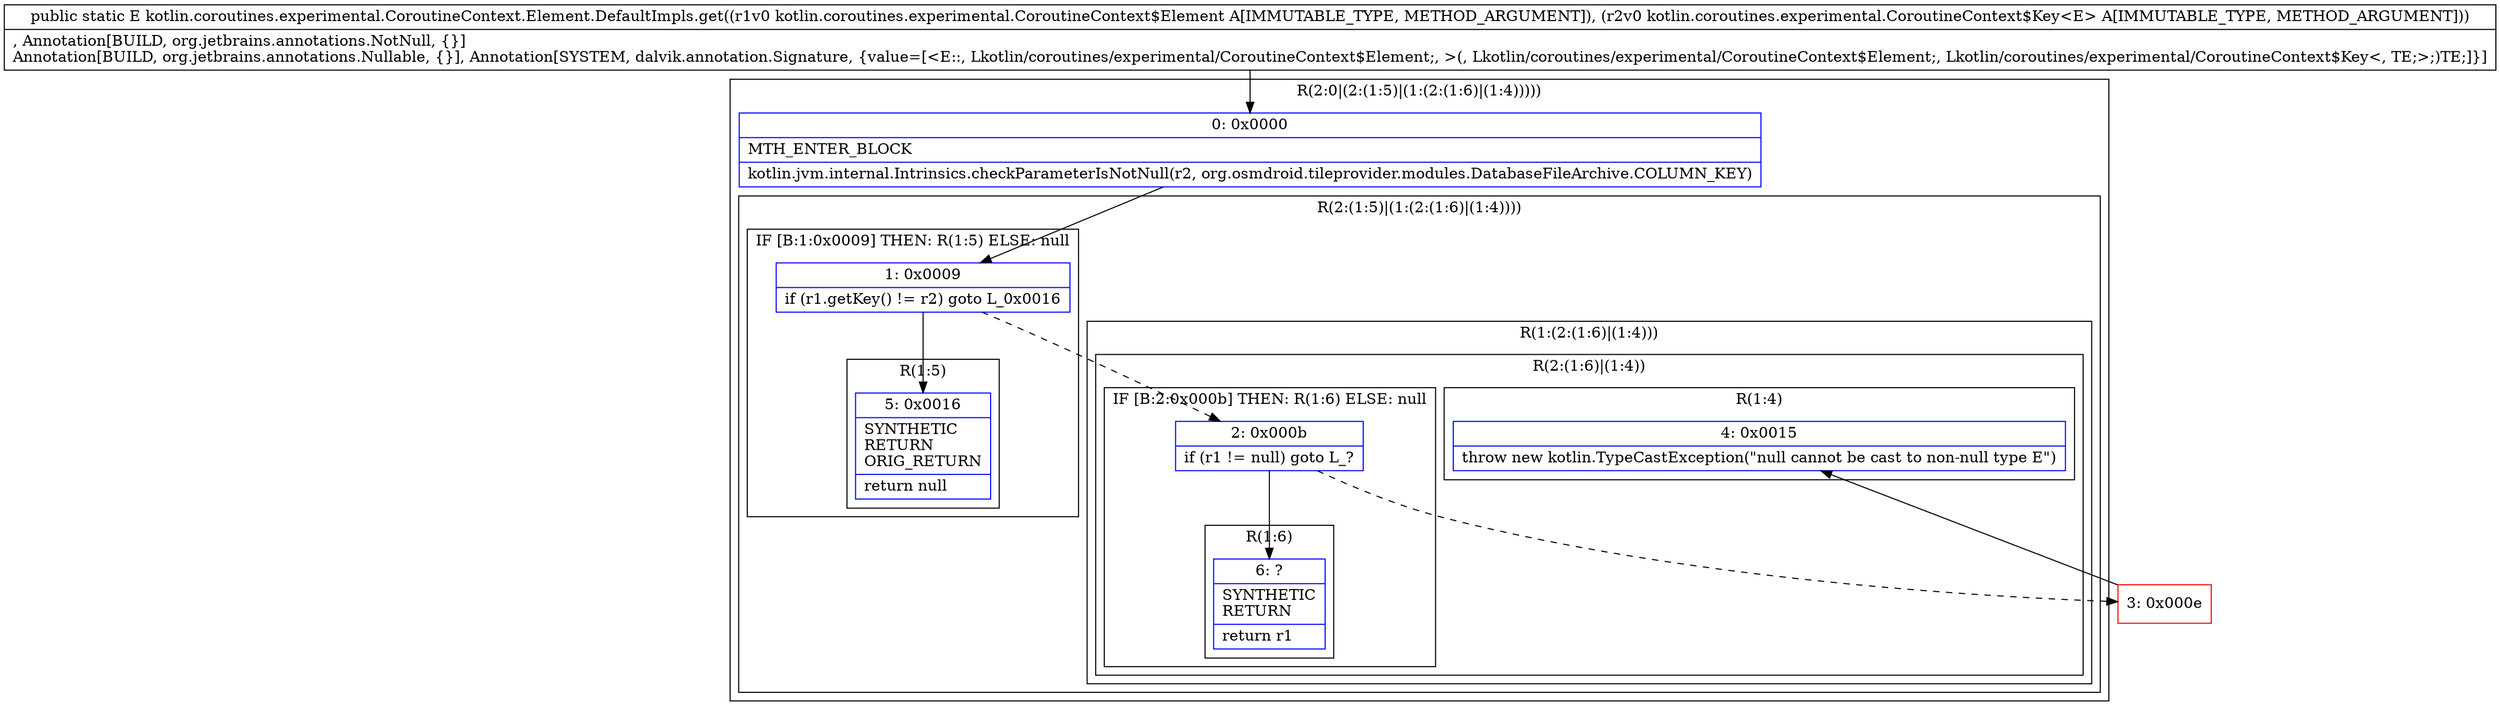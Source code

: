 digraph "CFG forkotlin.coroutines.experimental.CoroutineContext.Element.DefaultImpls.get(Lkotlin\/coroutines\/experimental\/CoroutineContext$Element;Lkotlin\/coroutines\/experimental\/CoroutineContext$Key;)Lkotlin\/coroutines\/experimental\/CoroutineContext$Element;" {
subgraph cluster_Region_2085400226 {
label = "R(2:0|(2:(1:5)|(1:(2:(1:6)|(1:4)))))";
node [shape=record,color=blue];
Node_0 [shape=record,label="{0\:\ 0x0000|MTH_ENTER_BLOCK\l|kotlin.jvm.internal.Intrinsics.checkParameterIsNotNull(r2, org.osmdroid.tileprovider.modules.DatabaseFileArchive.COLUMN_KEY)\l}"];
subgraph cluster_Region_1626113466 {
label = "R(2:(1:5)|(1:(2:(1:6)|(1:4))))";
node [shape=record,color=blue];
subgraph cluster_IfRegion_1136836499 {
label = "IF [B:1:0x0009] THEN: R(1:5) ELSE: null";
node [shape=record,color=blue];
Node_1 [shape=record,label="{1\:\ 0x0009|if (r1.getKey() != r2) goto L_0x0016\l}"];
subgraph cluster_Region_939102066 {
label = "R(1:5)";
node [shape=record,color=blue];
Node_5 [shape=record,label="{5\:\ 0x0016|SYNTHETIC\lRETURN\lORIG_RETURN\l|return null\l}"];
}
}
subgraph cluster_Region_777592465 {
label = "R(1:(2:(1:6)|(1:4)))";
node [shape=record,color=blue];
subgraph cluster_Region_706514869 {
label = "R(2:(1:6)|(1:4))";
node [shape=record,color=blue];
subgraph cluster_IfRegion_2088010562 {
label = "IF [B:2:0x000b] THEN: R(1:6) ELSE: null";
node [shape=record,color=blue];
Node_2 [shape=record,label="{2\:\ 0x000b|if (r1 != null) goto L_?\l}"];
subgraph cluster_Region_126681505 {
label = "R(1:6)";
node [shape=record,color=blue];
Node_6 [shape=record,label="{6\:\ ?|SYNTHETIC\lRETURN\l|return r1\l}"];
}
}
subgraph cluster_Region_1640376919 {
label = "R(1:4)";
node [shape=record,color=blue];
Node_4 [shape=record,label="{4\:\ 0x0015|throw new kotlin.TypeCastException(\"null cannot be cast to non\-null type E\")\l}"];
}
}
}
}
}
Node_3 [shape=record,color=red,label="{3\:\ 0x000e}"];
MethodNode[shape=record,label="{public static E kotlin.coroutines.experimental.CoroutineContext.Element.DefaultImpls.get((r1v0 kotlin.coroutines.experimental.CoroutineContext$Element A[IMMUTABLE_TYPE, METHOD_ARGUMENT]), (r2v0 kotlin.coroutines.experimental.CoroutineContext$Key\<E\> A[IMMUTABLE_TYPE, METHOD_ARGUMENT]))  | , Annotation[BUILD, org.jetbrains.annotations.NotNull, \{\}]\lAnnotation[BUILD, org.jetbrains.annotations.Nullable, \{\}], Annotation[SYSTEM, dalvik.annotation.Signature, \{value=[\<E::, Lkotlin\/coroutines\/experimental\/CoroutineContext$Element;, \>(, Lkotlin\/coroutines\/experimental\/CoroutineContext$Element;, Lkotlin\/coroutines\/experimental\/CoroutineContext$Key\<, TE;\>;)TE;]\}]\l}"];
MethodNode -> Node_0;
Node_0 -> Node_1;
Node_1 -> Node_2[style=dashed];
Node_1 -> Node_5;
Node_2 -> Node_3[style=dashed];
Node_2 -> Node_6;
Node_3 -> Node_4;
}

